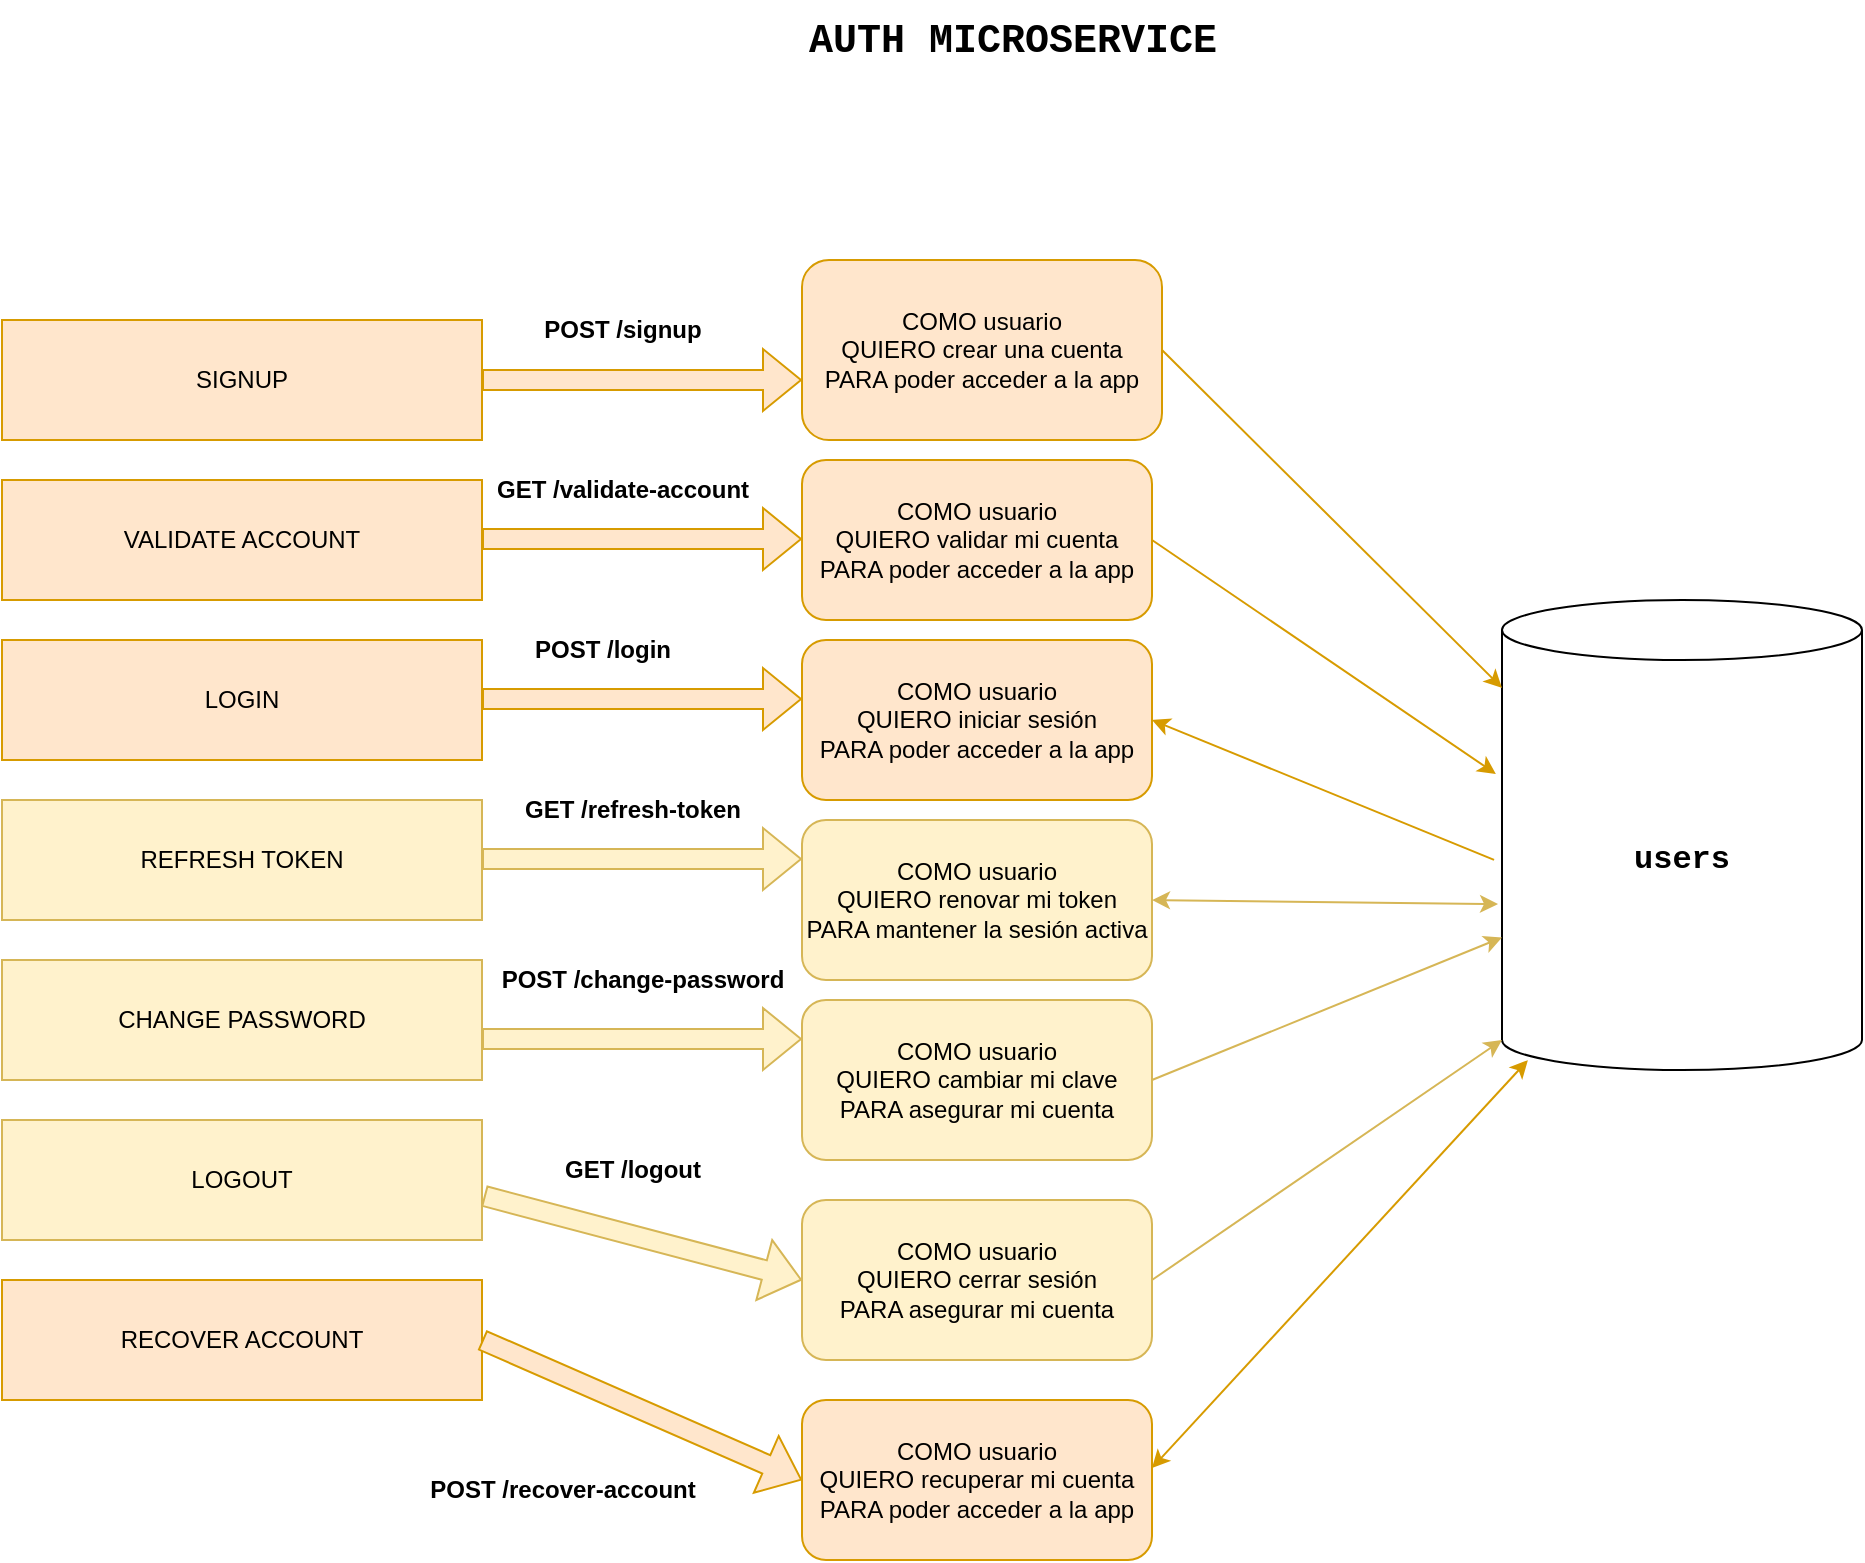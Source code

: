 <mxfile version="21.2.8" type="device">
  <diagram name="Página-1" id="on8AfeRd7_VBlLdeUZIL">
    <mxGraphModel dx="1114" dy="579" grid="1" gridSize="10" guides="1" tooltips="1" connect="1" arrows="1" fold="1" page="1" pageScale="1" pageWidth="1100" pageHeight="850" math="0" shadow="0">
      <root>
        <mxCell id="0" />
        <mxCell id="1" parent="0" />
        <mxCell id="VfgdzYDsphCztfSPQBmA-1" value="SIGNUP" style="rounded=0;whiteSpace=wrap;html=1;fillColor=#ffe6cc;strokeColor=#d79b00;" vertex="1" parent="1">
          <mxGeometry x="40" y="210" width="240" height="60" as="geometry" />
        </mxCell>
        <mxCell id="VfgdzYDsphCztfSPQBmA-2" value="LOGIN" style="rounded=0;whiteSpace=wrap;html=1;fillColor=#ffe6cc;strokeColor=#d79b00;" vertex="1" parent="1">
          <mxGeometry x="40" y="370" width="240" height="60" as="geometry" />
        </mxCell>
        <mxCell id="VfgdzYDsphCztfSPQBmA-3" value="LOGOUT" style="rounded=0;whiteSpace=wrap;html=1;fillColor=#fff2cc;strokeColor=#d6b656;" vertex="1" parent="1">
          <mxGeometry x="40" y="610" width="240" height="60" as="geometry" />
        </mxCell>
        <mxCell id="VfgdzYDsphCztfSPQBmA-4" value="RECOVER ACCOUNT" style="rounded=0;whiteSpace=wrap;html=1;fillColor=#ffe6cc;strokeColor=#d79b00;" vertex="1" parent="1">
          <mxGeometry x="40" y="690" width="240" height="60" as="geometry" />
        </mxCell>
        <mxCell id="VfgdzYDsphCztfSPQBmA-5" value="VALIDATE ACCOUNT" style="rounded=0;whiteSpace=wrap;html=1;fillColor=#ffe6cc;strokeColor=#d79b00;" vertex="1" parent="1">
          <mxGeometry x="40" y="290" width="240" height="60" as="geometry" />
        </mxCell>
        <mxCell id="VfgdzYDsphCztfSPQBmA-6" value="CHANGE PASSWORD" style="rounded=0;whiteSpace=wrap;html=1;fillColor=#fff2cc;strokeColor=#d6b656;" vertex="1" parent="1">
          <mxGeometry x="40" y="530" width="240" height="60" as="geometry" />
        </mxCell>
        <mxCell id="VfgdzYDsphCztfSPQBmA-7" value="&lt;b&gt;&lt;font style=&quot;font-size: 16px;&quot; face=&quot;Courier New&quot;&gt;users&lt;/font&gt;&lt;/b&gt;" style="shape=cylinder3;whiteSpace=wrap;html=1;boundedLbl=1;backgroundOutline=1;size=15;" vertex="1" parent="1">
          <mxGeometry x="790" y="350" width="180" height="235" as="geometry" />
        </mxCell>
        <mxCell id="VfgdzYDsphCztfSPQBmA-11" value="REFRESH TOKEN" style="rounded=0;whiteSpace=wrap;html=1;fillColor=#fff2cc;strokeColor=#d6b656;" vertex="1" parent="1">
          <mxGeometry x="40" y="450" width="240" height="60" as="geometry" />
        </mxCell>
        <mxCell id="VfgdzYDsphCztfSPQBmA-12" value="" style="shape=flexArrow;endArrow=classic;html=1;rounded=0;exitX=1;exitY=0.5;exitDx=0;exitDy=0;fillColor=#ffe6cc;strokeColor=#d79b00;" edge="1" parent="1" source="VfgdzYDsphCztfSPQBmA-1">
          <mxGeometry width="50" height="50" relative="1" as="geometry">
            <mxPoint x="520" y="500" as="sourcePoint" />
            <mxPoint x="440" y="240" as="targetPoint" />
          </mxGeometry>
        </mxCell>
        <mxCell id="VfgdzYDsphCztfSPQBmA-13" value="COMO usuario&lt;br&gt;QUIERO crear una cuenta&lt;br&gt;PARA poder acceder a la app" style="rounded=1;whiteSpace=wrap;html=1;fillColor=#ffe6cc;strokeColor=#d79b00;" vertex="1" parent="1">
          <mxGeometry x="440" y="180" width="180" height="90" as="geometry" />
        </mxCell>
        <mxCell id="VfgdzYDsphCztfSPQBmA-14" value="" style="endArrow=classic;html=1;rounded=0;exitX=1;exitY=0.5;exitDx=0;exitDy=0;entryX=0;entryY=0.187;entryDx=0;entryDy=0;entryPerimeter=0;fillColor=#ffe6cc;strokeColor=#d79b00;" edge="1" parent="1" source="VfgdzYDsphCztfSPQBmA-13" target="VfgdzYDsphCztfSPQBmA-7">
          <mxGeometry width="50" height="50" relative="1" as="geometry">
            <mxPoint x="520" y="470" as="sourcePoint" />
            <mxPoint x="570" y="420" as="targetPoint" />
          </mxGeometry>
        </mxCell>
        <mxCell id="VfgdzYDsphCztfSPQBmA-16" value="COMO usuario&lt;br&gt;QUIERO validar mi cuenta&lt;br&gt;PARA poder acceder a la app" style="rounded=1;whiteSpace=wrap;html=1;fillColor=#ffe6cc;strokeColor=#d79b00;" vertex="1" parent="1">
          <mxGeometry x="440" y="280" width="175" height="80" as="geometry" />
        </mxCell>
        <mxCell id="VfgdzYDsphCztfSPQBmA-17" value="" style="endArrow=classic;html=1;rounded=0;exitX=1;exitY=0.5;exitDx=0;exitDy=0;entryX=-0.017;entryY=0.37;entryDx=0;entryDy=0;entryPerimeter=0;fillColor=#ffe6cc;strokeColor=#d79b00;" edge="1" parent="1" source="VfgdzYDsphCztfSPQBmA-16" target="VfgdzYDsphCztfSPQBmA-7">
          <mxGeometry width="50" height="50" relative="1" as="geometry">
            <mxPoint x="540" y="670" as="sourcePoint" />
            <mxPoint x="718.57" y="317.8" as="targetPoint" />
          </mxGeometry>
        </mxCell>
        <mxCell id="VfgdzYDsphCztfSPQBmA-18" value="" style="shape=flexArrow;endArrow=classic;html=1;rounded=0;exitX=1;exitY=0.5;exitDx=0;exitDy=0;fillColor=#ffe6cc;strokeColor=#d79b00;" edge="1" parent="1">
          <mxGeometry width="50" height="50" relative="1" as="geometry">
            <mxPoint x="280" y="319.5" as="sourcePoint" />
            <mxPoint x="440" y="319.5" as="targetPoint" />
          </mxGeometry>
        </mxCell>
        <mxCell id="VfgdzYDsphCztfSPQBmA-19" value="COMO usuario&lt;br&gt;QUIERO iniciar sesión&lt;br&gt;PARA poder acceder a la app" style="rounded=1;whiteSpace=wrap;html=1;fillColor=#ffe6cc;strokeColor=#d79b00;" vertex="1" parent="1">
          <mxGeometry x="440" y="370" width="175" height="80" as="geometry" />
        </mxCell>
        <mxCell id="VfgdzYDsphCztfSPQBmA-20" value="" style="shape=flexArrow;endArrow=classic;html=1;rounded=0;exitX=1;exitY=0.5;exitDx=0;exitDy=0;fillColor=#ffe6cc;strokeColor=#d79b00;" edge="1" parent="1">
          <mxGeometry width="50" height="50" relative="1" as="geometry">
            <mxPoint x="280" y="399.5" as="sourcePoint" />
            <mxPoint x="440" y="399.5" as="targetPoint" />
          </mxGeometry>
        </mxCell>
        <mxCell id="VfgdzYDsphCztfSPQBmA-21" value="" style="endArrow=classic;html=1;rounded=0;entryX=1;entryY=0.5;entryDx=0;entryDy=0;exitX=-0.022;exitY=0.553;exitDx=0;exitDy=0;exitPerimeter=0;fillColor=#ffe6cc;strokeColor=#d79b00;" edge="1" parent="1" source="VfgdzYDsphCztfSPQBmA-7" target="VfgdzYDsphCztfSPQBmA-19">
          <mxGeometry width="50" height="50" relative="1" as="geometry">
            <mxPoint x="520" y="470" as="sourcePoint" />
            <mxPoint x="570" y="420" as="targetPoint" />
          </mxGeometry>
        </mxCell>
        <mxCell id="VfgdzYDsphCztfSPQBmA-22" value="COMO usuario&lt;br&gt;QUIERO renovar mi token&lt;br&gt;PARA mantener la sesión activa" style="rounded=1;whiteSpace=wrap;html=1;fillColor=#fff2cc;strokeColor=#d6b656;" vertex="1" parent="1">
          <mxGeometry x="440" y="460" width="175" height="80" as="geometry" />
        </mxCell>
        <mxCell id="VfgdzYDsphCztfSPQBmA-23" value="" style="shape=flexArrow;endArrow=classic;html=1;rounded=0;exitX=1;exitY=0.5;exitDx=0;exitDy=0;fillColor=#fff2cc;strokeColor=#d6b656;" edge="1" parent="1">
          <mxGeometry width="50" height="50" relative="1" as="geometry">
            <mxPoint x="280" y="479.5" as="sourcePoint" />
            <mxPoint x="440" y="479.5" as="targetPoint" />
          </mxGeometry>
        </mxCell>
        <mxCell id="VfgdzYDsphCztfSPQBmA-24" value="" style="endArrow=classic;startArrow=classic;html=1;rounded=0;entryX=-0.011;entryY=0.647;entryDx=0;entryDy=0;entryPerimeter=0;exitX=1;exitY=0.5;exitDx=0;exitDy=0;fillColor=#fff2cc;strokeColor=#d6b656;" edge="1" parent="1" source="VfgdzYDsphCztfSPQBmA-22" target="VfgdzYDsphCztfSPQBmA-7">
          <mxGeometry width="50" height="50" relative="1" as="geometry">
            <mxPoint x="620" y="500" as="sourcePoint" />
            <mxPoint x="570" y="420" as="targetPoint" />
          </mxGeometry>
        </mxCell>
        <mxCell id="VfgdzYDsphCztfSPQBmA-25" value="COMO usuario&lt;br&gt;QUIERO cambiar mi clave&lt;br&gt;PARA asegurar mi cuenta" style="rounded=1;whiteSpace=wrap;html=1;fillColor=#fff2cc;strokeColor=#d6b656;" vertex="1" parent="1">
          <mxGeometry x="440" y="550" width="175" height="80" as="geometry" />
        </mxCell>
        <mxCell id="VfgdzYDsphCztfSPQBmA-26" value="" style="shape=flexArrow;endArrow=classic;html=1;rounded=0;exitX=1;exitY=0.5;exitDx=0;exitDy=0;fillColor=#fff2cc;strokeColor=#d6b656;" edge="1" parent="1">
          <mxGeometry width="50" height="50" relative="1" as="geometry">
            <mxPoint x="280" y="569.5" as="sourcePoint" />
            <mxPoint x="440" y="569.5" as="targetPoint" />
          </mxGeometry>
        </mxCell>
        <mxCell id="VfgdzYDsphCztfSPQBmA-29" value="" style="endArrow=classic;html=1;rounded=0;entryX=0;entryY=0;entryDx=0;entryDy=168.75;entryPerimeter=0;exitX=1;exitY=0.5;exitDx=0;exitDy=0;fillColor=#fff2cc;strokeColor=#d6b656;" edge="1" parent="1" source="VfgdzYDsphCztfSPQBmA-25" target="VfgdzYDsphCztfSPQBmA-7">
          <mxGeometry width="50" height="50" relative="1" as="geometry">
            <mxPoint x="670" y="590" as="sourcePoint" />
            <mxPoint x="860" y="729" as="targetPoint" />
          </mxGeometry>
        </mxCell>
        <mxCell id="VfgdzYDsphCztfSPQBmA-30" value="COMO usuario&lt;br&gt;QUIERO recuperar mi cuenta&lt;br&gt;PARA poder acceder a la app" style="rounded=1;whiteSpace=wrap;html=1;fillColor=#ffe6cc;strokeColor=#d79b00;" vertex="1" parent="1">
          <mxGeometry x="440" y="750" width="175" height="80" as="geometry" />
        </mxCell>
        <mxCell id="VfgdzYDsphCztfSPQBmA-32" value="" style="shape=flexArrow;endArrow=classic;html=1;rounded=0;exitX=1;exitY=0.5;exitDx=0;exitDy=0;entryX=0;entryY=0.5;entryDx=0;entryDy=0;fillColor=#ffe6cc;strokeColor=#d79b00;" edge="1" parent="1" source="VfgdzYDsphCztfSPQBmA-4" target="VfgdzYDsphCztfSPQBmA-30">
          <mxGeometry width="50" height="50" relative="1" as="geometry">
            <mxPoint x="353.96" y="935.39" as="sourcePoint" />
            <mxPoint x="513.96" y="935.39" as="targetPoint" />
          </mxGeometry>
        </mxCell>
        <mxCell id="VfgdzYDsphCztfSPQBmA-33" value="" style="endArrow=classic;startArrow=classic;html=1;rounded=0;entryX=0.072;entryY=0.979;entryDx=0;entryDy=0;entryPerimeter=0;exitX=1;exitY=0.425;exitDx=0;exitDy=0;fillColor=#ffe6cc;strokeColor=#d79b00;exitPerimeter=0;" edge="1" parent="1" source="VfgdzYDsphCztfSPQBmA-30" target="VfgdzYDsphCztfSPQBmA-7">
          <mxGeometry width="50" height="50" relative="1" as="geometry">
            <mxPoint x="618.96" y="893.89" as="sourcePoint" />
            <mxPoint x="820" y="730" as="targetPoint" />
          </mxGeometry>
        </mxCell>
        <mxCell id="VfgdzYDsphCztfSPQBmA-34" value="COMO usuario&lt;br&gt;QUIERO cerrar sesión&lt;br&gt;PARA asegurar mi cuenta" style="rounded=1;whiteSpace=wrap;html=1;fillColor=#fff2cc;strokeColor=#d6b656;" vertex="1" parent="1">
          <mxGeometry x="440" y="650" width="175" height="80" as="geometry" />
        </mxCell>
        <mxCell id="VfgdzYDsphCztfSPQBmA-35" value="" style="shape=flexArrow;endArrow=classic;html=1;rounded=0;exitX=1.004;exitY=0.633;exitDx=0;exitDy=0;exitPerimeter=0;entryX=0;entryY=0.5;entryDx=0;entryDy=0;fillColor=#fff2cc;strokeColor=#d6b656;" edge="1" parent="1" source="VfgdzYDsphCztfSPQBmA-3" target="VfgdzYDsphCztfSPQBmA-34">
          <mxGeometry width="50" height="50" relative="1" as="geometry">
            <mxPoint x="310" y="771" as="sourcePoint" />
            <mxPoint x="470" y="770.5" as="targetPoint" />
          </mxGeometry>
        </mxCell>
        <mxCell id="VfgdzYDsphCztfSPQBmA-36" value="" style="endArrow=classic;html=1;rounded=0;entryX=0;entryY=1;entryDx=0;entryDy=-15;entryPerimeter=0;exitX=1;exitY=0.5;exitDx=0;exitDy=0;fillColor=#fff2cc;strokeColor=#d6b656;" edge="1" parent="1" source="VfgdzYDsphCztfSPQBmA-34" target="VfgdzYDsphCztfSPQBmA-7">
          <mxGeometry width="50" height="50" relative="1" as="geometry">
            <mxPoint x="700" y="791" as="sourcePoint" />
            <mxPoint x="850" y="690" as="targetPoint" />
          </mxGeometry>
        </mxCell>
        <mxCell id="VfgdzYDsphCztfSPQBmA-37" value="&lt;b&gt;&lt;font face=&quot;Courier New&quot; style=&quot;font-size: 20px;&quot;&gt;AUTH MICROSERVICE&lt;/font&gt;&lt;/b&gt;" style="text;html=1;align=center;verticalAlign=middle;resizable=0;points=[];autosize=1;strokeColor=none;fillColor=none;" vertex="1" parent="1">
          <mxGeometry x="430" y="50" width="230" height="40" as="geometry" />
        </mxCell>
        <mxCell id="VfgdzYDsphCztfSPQBmA-38" value="&lt;b&gt;POST /signup&lt;/b&gt;" style="text;html=1;align=center;verticalAlign=middle;resizable=0;points=[];autosize=1;strokeColor=none;fillColor=none;" vertex="1" parent="1">
          <mxGeometry x="300" y="200" width="100" height="30" as="geometry" />
        </mxCell>
        <mxCell id="VfgdzYDsphCztfSPQBmA-39" value="&lt;b&gt;GET /validate-account&lt;/b&gt;" style="text;html=1;align=center;verticalAlign=middle;resizable=0;points=[];autosize=1;strokeColor=none;fillColor=none;" vertex="1" parent="1">
          <mxGeometry x="275" y="280" width="150" height="30" as="geometry" />
        </mxCell>
        <mxCell id="VfgdzYDsphCztfSPQBmA-40" value="&lt;b&gt;POST /login&lt;/b&gt;" style="text;html=1;align=center;verticalAlign=middle;resizable=0;points=[];autosize=1;strokeColor=none;fillColor=none;" vertex="1" parent="1">
          <mxGeometry x="295" y="360" width="90" height="30" as="geometry" />
        </mxCell>
        <mxCell id="VfgdzYDsphCztfSPQBmA-41" value="&lt;b&gt;POST /change-password&lt;/b&gt;" style="text;html=1;align=center;verticalAlign=middle;resizable=0;points=[];autosize=1;strokeColor=none;fillColor=none;" vertex="1" parent="1">
          <mxGeometry x="280" y="525" width="160" height="30" as="geometry" />
        </mxCell>
        <mxCell id="VfgdzYDsphCztfSPQBmA-42" value="&lt;b&gt;POST /recover-account&lt;/b&gt;" style="text;html=1;align=center;verticalAlign=middle;resizable=0;points=[];autosize=1;strokeColor=none;fillColor=none;" vertex="1" parent="1">
          <mxGeometry x="240" y="780" width="160" height="30" as="geometry" />
        </mxCell>
        <mxCell id="VfgdzYDsphCztfSPQBmA-43" value="&lt;b&gt;GET /logout&lt;/b&gt;" style="text;html=1;align=center;verticalAlign=middle;resizable=0;points=[];autosize=1;strokeColor=none;fillColor=none;" vertex="1" parent="1">
          <mxGeometry x="310" y="620" width="90" height="30" as="geometry" />
        </mxCell>
        <mxCell id="VfgdzYDsphCztfSPQBmA-44" value="&lt;b&gt;GET /refresh-token&lt;/b&gt;" style="text;html=1;align=center;verticalAlign=middle;resizable=0;points=[];autosize=1;strokeColor=none;fillColor=none;" vertex="1" parent="1">
          <mxGeometry x="290" y="440" width="130" height="30" as="geometry" />
        </mxCell>
      </root>
    </mxGraphModel>
  </diagram>
</mxfile>
